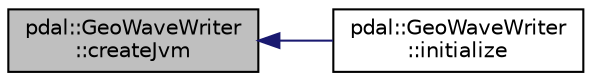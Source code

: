 digraph "pdal::GeoWaveWriter::createJvm"
{
  edge [fontname="Helvetica",fontsize="10",labelfontname="Helvetica",labelfontsize="10"];
  node [fontname="Helvetica",fontsize="10",shape=record];
  rankdir="LR";
  Node1 [label="pdal::GeoWaveWriter\l::createJvm",height=0.2,width=0.4,color="black", fillcolor="grey75", style="filled", fontcolor="black"];
  Node1 -> Node2 [dir="back",color="midnightblue",fontsize="10",style="solid",fontname="Helvetica"];
  Node2 [label="pdal::GeoWaveWriter\l::initialize",height=0.2,width=0.4,color="black", fillcolor="white", style="filled",URL="$classpdal_1_1GeoWaveWriter.html#a3e1adfcd65bfdb88037dca86af7cb94c"];
}
